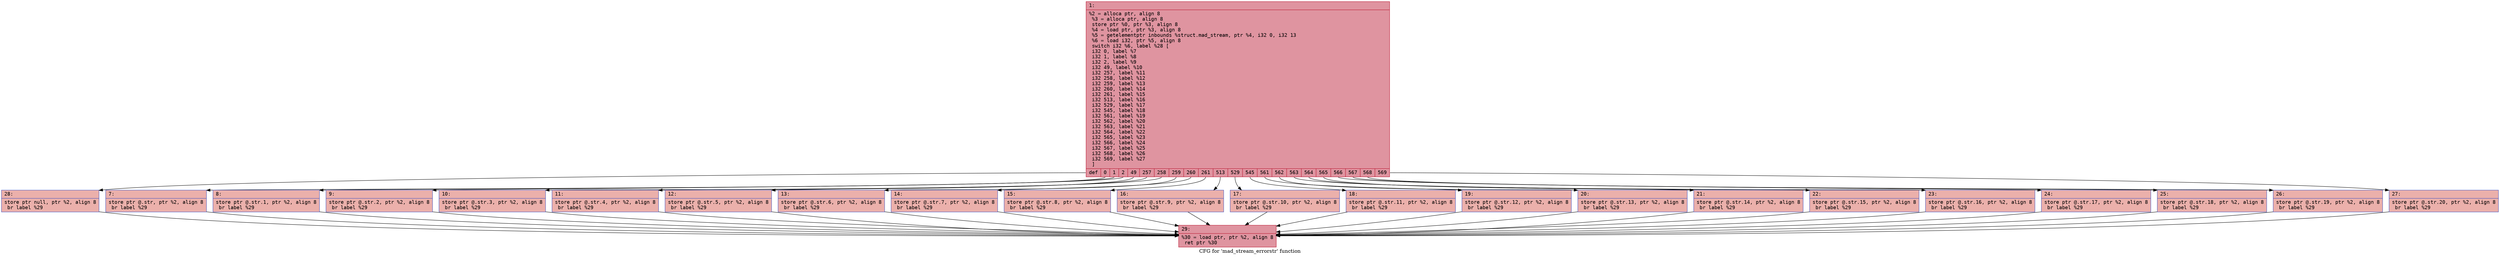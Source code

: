 digraph "CFG for 'mad_stream_errorstr' function" {
	label="CFG for 'mad_stream_errorstr' function";

	Node0x600001056620 [shape=record,color="#b70d28ff", style=filled, fillcolor="#b70d2870" fontname="Courier",label="{1:\l|  %2 = alloca ptr, align 8\l  %3 = alloca ptr, align 8\l  store ptr %0, ptr %3, align 8\l  %4 = load ptr, ptr %3, align 8\l  %5 = getelementptr inbounds %struct.mad_stream, ptr %4, i32 0, i32 13\l  %6 = load i32, ptr %5, align 8\l  switch i32 %6, label %28 [\l    i32 0, label %7\l    i32 1, label %8\l    i32 2, label %9\l    i32 49, label %10\l    i32 257, label %11\l    i32 258, label %12\l    i32 259, label %13\l    i32 260, label %14\l    i32 261, label %15\l    i32 513, label %16\l    i32 529, label %17\l    i32 545, label %18\l    i32 561, label %19\l    i32 562, label %20\l    i32 563, label %21\l    i32 564, label %22\l    i32 565, label %23\l    i32 566, label %24\l    i32 567, label %25\l    i32 568, label %26\l    i32 569, label %27\l  ]\l|{<s0>def|<s1>0|<s2>1|<s3>2|<s4>49|<s5>257|<s6>258|<s7>259|<s8>260|<s9>261|<s10>513|<s11>529|<s12>545|<s13>561|<s14>562|<s15>563|<s16>564|<s17>565|<s18>566|<s19>567|<s20>568|<s21>569}}"];
	Node0x600001056620:s0 -> Node0x600001056d50[tooltip="1 -> 28\nProbability 4.55%" ];
	Node0x600001056620:s1 -> Node0x6000010566c0[tooltip="1 -> 7\nProbability 4.55%" ];
	Node0x600001056620:s2 -> Node0x600001056710[tooltip="1 -> 8\nProbability 4.55%" ];
	Node0x600001056620:s3 -> Node0x600001056760[tooltip="1 -> 9\nProbability 4.55%" ];
	Node0x600001056620:s4 -> Node0x6000010567b0[tooltip="1 -> 10\nProbability 4.55%" ];
	Node0x600001056620:s5 -> Node0x600001056800[tooltip="1 -> 11\nProbability 4.55%" ];
	Node0x600001056620:s6 -> Node0x600001056850[tooltip="1 -> 12\nProbability 4.55%" ];
	Node0x600001056620:s7 -> Node0x6000010568a0[tooltip="1 -> 13\nProbability 4.55%" ];
	Node0x600001056620:s8 -> Node0x6000010568f0[tooltip="1 -> 14\nProbability 4.55%" ];
	Node0x600001056620:s9 -> Node0x600001056940[tooltip="1 -> 15\nProbability 4.55%" ];
	Node0x600001056620:s10 -> Node0x600001056990[tooltip="1 -> 16\nProbability 4.55%" ];
	Node0x600001056620:s11 -> Node0x6000010569e0[tooltip="1 -> 17\nProbability 4.55%" ];
	Node0x600001056620:s12 -> Node0x600001056a30[tooltip="1 -> 18\nProbability 4.55%" ];
	Node0x600001056620:s13 -> Node0x600001056a80[tooltip="1 -> 19\nProbability 4.55%" ];
	Node0x600001056620:s14 -> Node0x600001056ad0[tooltip="1 -> 20\nProbability 4.55%" ];
	Node0x600001056620:s15 -> Node0x600001056b20[tooltip="1 -> 21\nProbability 4.55%" ];
	Node0x600001056620:s16 -> Node0x600001056b70[tooltip="1 -> 22\nProbability 4.55%" ];
	Node0x600001056620:s17 -> Node0x600001056bc0[tooltip="1 -> 23\nProbability 4.55%" ];
	Node0x600001056620:s18 -> Node0x600001056c10[tooltip="1 -> 24\nProbability 4.55%" ];
	Node0x600001056620:s19 -> Node0x600001056c60[tooltip="1 -> 25\nProbability 4.55%" ];
	Node0x600001056620:s20 -> Node0x600001056cb0[tooltip="1 -> 26\nProbability 4.55%" ];
	Node0x600001056620:s21 -> Node0x600001056d00[tooltip="1 -> 27\nProbability 4.55%" ];
	Node0x6000010566c0 [shape=record,color="#3d50c3ff", style=filled, fillcolor="#d24b4070" fontname="Courier",label="{7:\l|  store ptr @.str, ptr %2, align 8\l  br label %29\l}"];
	Node0x6000010566c0 -> Node0x600001056da0[tooltip="7 -> 29\nProbability 100.00%" ];
	Node0x600001056710 [shape=record,color="#3d50c3ff", style=filled, fillcolor="#d24b4070" fontname="Courier",label="{8:\l|  store ptr @.str.1, ptr %2, align 8\l  br label %29\l}"];
	Node0x600001056710 -> Node0x600001056da0[tooltip="8 -> 29\nProbability 100.00%" ];
	Node0x600001056760 [shape=record,color="#3d50c3ff", style=filled, fillcolor="#d24b4070" fontname="Courier",label="{9:\l|  store ptr @.str.2, ptr %2, align 8\l  br label %29\l}"];
	Node0x600001056760 -> Node0x600001056da0[tooltip="9 -> 29\nProbability 100.00%" ];
	Node0x6000010567b0 [shape=record,color="#3d50c3ff", style=filled, fillcolor="#d24b4070" fontname="Courier",label="{10:\l|  store ptr @.str.3, ptr %2, align 8\l  br label %29\l}"];
	Node0x6000010567b0 -> Node0x600001056da0[tooltip="10 -> 29\nProbability 100.00%" ];
	Node0x600001056800 [shape=record,color="#3d50c3ff", style=filled, fillcolor="#d24b4070" fontname="Courier",label="{11:\l|  store ptr @.str.4, ptr %2, align 8\l  br label %29\l}"];
	Node0x600001056800 -> Node0x600001056da0[tooltip="11 -> 29\nProbability 100.00%" ];
	Node0x600001056850 [shape=record,color="#3d50c3ff", style=filled, fillcolor="#d24b4070" fontname="Courier",label="{12:\l|  store ptr @.str.5, ptr %2, align 8\l  br label %29\l}"];
	Node0x600001056850 -> Node0x600001056da0[tooltip="12 -> 29\nProbability 100.00%" ];
	Node0x6000010568a0 [shape=record,color="#3d50c3ff", style=filled, fillcolor="#d24b4070" fontname="Courier",label="{13:\l|  store ptr @.str.6, ptr %2, align 8\l  br label %29\l}"];
	Node0x6000010568a0 -> Node0x600001056da0[tooltip="13 -> 29\nProbability 100.00%" ];
	Node0x6000010568f0 [shape=record,color="#3d50c3ff", style=filled, fillcolor="#d24b4070" fontname="Courier",label="{14:\l|  store ptr @.str.7, ptr %2, align 8\l  br label %29\l}"];
	Node0x6000010568f0 -> Node0x600001056da0[tooltip="14 -> 29\nProbability 100.00%" ];
	Node0x600001056940 [shape=record,color="#3d50c3ff", style=filled, fillcolor="#d24b4070" fontname="Courier",label="{15:\l|  store ptr @.str.8, ptr %2, align 8\l  br label %29\l}"];
	Node0x600001056940 -> Node0x600001056da0[tooltip="15 -> 29\nProbability 100.00%" ];
	Node0x600001056990 [shape=record,color="#3d50c3ff", style=filled, fillcolor="#d24b4070" fontname="Courier",label="{16:\l|  store ptr @.str.9, ptr %2, align 8\l  br label %29\l}"];
	Node0x600001056990 -> Node0x600001056da0[tooltip="16 -> 29\nProbability 100.00%" ];
	Node0x6000010569e0 [shape=record,color="#3d50c3ff", style=filled, fillcolor="#d24b4070" fontname="Courier",label="{17:\l|  store ptr @.str.10, ptr %2, align 8\l  br label %29\l}"];
	Node0x6000010569e0 -> Node0x600001056da0[tooltip="17 -> 29\nProbability 100.00%" ];
	Node0x600001056a30 [shape=record,color="#3d50c3ff", style=filled, fillcolor="#d24b4070" fontname="Courier",label="{18:\l|  store ptr @.str.11, ptr %2, align 8\l  br label %29\l}"];
	Node0x600001056a30 -> Node0x600001056da0[tooltip="18 -> 29\nProbability 100.00%" ];
	Node0x600001056a80 [shape=record,color="#3d50c3ff", style=filled, fillcolor="#d24b4070" fontname="Courier",label="{19:\l|  store ptr @.str.12, ptr %2, align 8\l  br label %29\l}"];
	Node0x600001056a80 -> Node0x600001056da0[tooltip="19 -> 29\nProbability 100.00%" ];
	Node0x600001056ad0 [shape=record,color="#3d50c3ff", style=filled, fillcolor="#d24b4070" fontname="Courier",label="{20:\l|  store ptr @.str.13, ptr %2, align 8\l  br label %29\l}"];
	Node0x600001056ad0 -> Node0x600001056da0[tooltip="20 -> 29\nProbability 100.00%" ];
	Node0x600001056b20 [shape=record,color="#3d50c3ff", style=filled, fillcolor="#d24b4070" fontname="Courier",label="{21:\l|  store ptr @.str.14, ptr %2, align 8\l  br label %29\l}"];
	Node0x600001056b20 -> Node0x600001056da0[tooltip="21 -> 29\nProbability 100.00%" ];
	Node0x600001056b70 [shape=record,color="#3d50c3ff", style=filled, fillcolor="#d24b4070" fontname="Courier",label="{22:\l|  store ptr @.str.15, ptr %2, align 8\l  br label %29\l}"];
	Node0x600001056b70 -> Node0x600001056da0[tooltip="22 -> 29\nProbability 100.00%" ];
	Node0x600001056bc0 [shape=record,color="#3d50c3ff", style=filled, fillcolor="#d24b4070" fontname="Courier",label="{23:\l|  store ptr @.str.16, ptr %2, align 8\l  br label %29\l}"];
	Node0x600001056bc0 -> Node0x600001056da0[tooltip="23 -> 29\nProbability 100.00%" ];
	Node0x600001056c10 [shape=record,color="#3d50c3ff", style=filled, fillcolor="#d24b4070" fontname="Courier",label="{24:\l|  store ptr @.str.17, ptr %2, align 8\l  br label %29\l}"];
	Node0x600001056c10 -> Node0x600001056da0[tooltip="24 -> 29\nProbability 100.00%" ];
	Node0x600001056c60 [shape=record,color="#3d50c3ff", style=filled, fillcolor="#d24b4070" fontname="Courier",label="{25:\l|  store ptr @.str.18, ptr %2, align 8\l  br label %29\l}"];
	Node0x600001056c60 -> Node0x600001056da0[tooltip="25 -> 29\nProbability 100.00%" ];
	Node0x600001056cb0 [shape=record,color="#3d50c3ff", style=filled, fillcolor="#d24b4070" fontname="Courier",label="{26:\l|  store ptr @.str.19, ptr %2, align 8\l  br label %29\l}"];
	Node0x600001056cb0 -> Node0x600001056da0[tooltip="26 -> 29\nProbability 100.00%" ];
	Node0x600001056d00 [shape=record,color="#3d50c3ff", style=filled, fillcolor="#d24b4070" fontname="Courier",label="{27:\l|  store ptr @.str.20, ptr %2, align 8\l  br label %29\l}"];
	Node0x600001056d00 -> Node0x600001056da0[tooltip="27 -> 29\nProbability 100.00%" ];
	Node0x600001056d50 [shape=record,color="#3d50c3ff", style=filled, fillcolor="#d24b4070" fontname="Courier",label="{28:\l|  store ptr null, ptr %2, align 8\l  br label %29\l}"];
	Node0x600001056d50 -> Node0x600001056da0[tooltip="28 -> 29\nProbability 100.00%" ];
	Node0x600001056da0 [shape=record,color="#b70d28ff", style=filled, fillcolor="#b70d2870" fontname="Courier",label="{29:\l|  %30 = load ptr, ptr %2, align 8\l  ret ptr %30\l}"];
}
